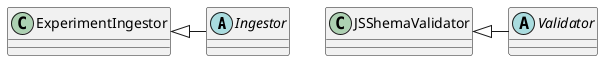 @startuml Splash_Classes

abstract Ingestor
ExperimentIngestor <|- Ingestor


abstract Validator
JSShemaValidator <|- Validator
@enduml